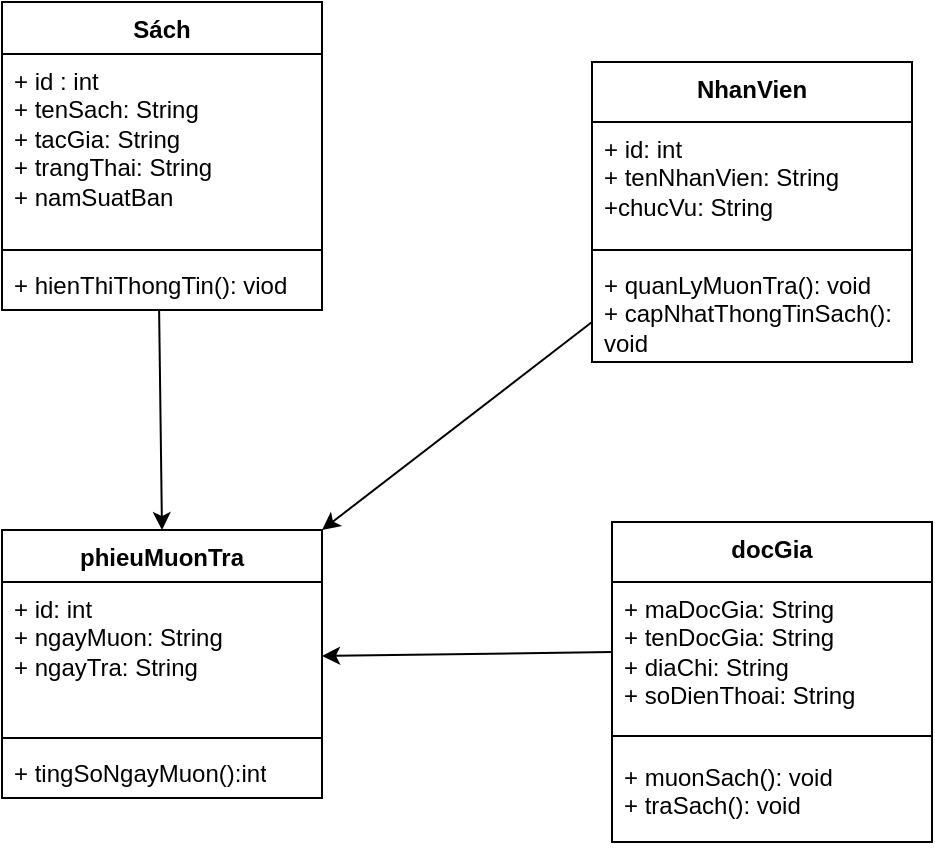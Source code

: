 <mxfile version="28.2.8">
  <diagram name="Trang-1" id="xQFOPRcrwQyla0gTDaXU">
    <mxGraphModel dx="1042" dy="574" grid="0" gridSize="10" guides="1" tooltips="1" connect="1" arrows="1" fold="1" page="1" pageScale="1" pageWidth="850" pageHeight="1100" math="0" shadow="0">
      <root>
        <mxCell id="0" />
        <mxCell id="1" parent="0" />
        <mxCell id="QJ-pWZHbtOgz1v50HMWv-1" value="Sách" style="swimlane;fontStyle=1;align=center;verticalAlign=top;childLayout=stackLayout;horizontal=1;startSize=26;horizontalStack=0;resizeParent=1;resizeParentMax=0;resizeLast=0;collapsible=1;marginBottom=0;whiteSpace=wrap;html=1;" parent="1" vertex="1">
          <mxGeometry x="150" y="130" width="160" height="154" as="geometry" />
        </mxCell>
        <mxCell id="QJ-pWZHbtOgz1v50HMWv-2" value="+ id : int&lt;div&gt;+ tenSach: String&lt;/div&gt;&lt;div&gt;+ tacGia: String&lt;/div&gt;&lt;div&gt;+ trangThai: String&lt;/div&gt;&lt;div&gt;+ namSuatBan&lt;/div&gt;" style="text;strokeColor=none;fillColor=none;align=left;verticalAlign=top;spacingLeft=4;spacingRight=4;overflow=hidden;rotatable=0;points=[[0,0.5],[1,0.5]];portConstraint=eastwest;whiteSpace=wrap;html=1;" parent="QJ-pWZHbtOgz1v50HMWv-1" vertex="1">
          <mxGeometry y="26" width="160" height="94" as="geometry" />
        </mxCell>
        <mxCell id="QJ-pWZHbtOgz1v50HMWv-3" value="" style="line;strokeWidth=1;fillColor=none;align=left;verticalAlign=middle;spacingTop=-1;spacingLeft=3;spacingRight=3;rotatable=0;labelPosition=right;points=[];portConstraint=eastwest;strokeColor=inherit;" parent="QJ-pWZHbtOgz1v50HMWv-1" vertex="1">
          <mxGeometry y="120" width="160" height="8" as="geometry" />
        </mxCell>
        <mxCell id="QJ-pWZHbtOgz1v50HMWv-4" value="+ hienThiThongTin(): viod" style="text;strokeColor=none;fillColor=none;align=left;verticalAlign=top;spacingLeft=4;spacingRight=4;overflow=hidden;rotatable=0;points=[[0,0.5],[1,0.5]];portConstraint=eastwest;whiteSpace=wrap;html=1;" parent="QJ-pWZHbtOgz1v50HMWv-1" vertex="1">
          <mxGeometry y="128" width="160" height="26" as="geometry" />
        </mxCell>
        <mxCell id="QJ-pWZHbtOgz1v50HMWv-5" value="NhanVien" style="swimlane;fontStyle=1;align=center;verticalAlign=top;childLayout=stackLayout;horizontal=1;startSize=30;horizontalStack=0;resizeParent=1;resizeParentMax=0;resizeLast=0;collapsible=1;marginBottom=0;whiteSpace=wrap;html=1;" parent="1" vertex="1">
          <mxGeometry x="445" y="160" width="160" height="150" as="geometry" />
        </mxCell>
        <mxCell id="QJ-pWZHbtOgz1v50HMWv-6" value="+ id: int&amp;nbsp;&lt;div&gt;+ tenNhanVien: String&lt;/div&gt;&lt;div&gt;+chucVu: String&lt;/div&gt;" style="text;strokeColor=none;fillColor=none;align=left;verticalAlign=top;spacingLeft=4;spacingRight=4;overflow=hidden;rotatable=0;points=[[0,0.5],[1,0.5]];portConstraint=eastwest;whiteSpace=wrap;html=1;" parent="QJ-pWZHbtOgz1v50HMWv-5" vertex="1">
          <mxGeometry y="30" width="160" height="60" as="geometry" />
        </mxCell>
        <mxCell id="QJ-pWZHbtOgz1v50HMWv-7" value="" style="line;strokeWidth=1;fillColor=none;align=left;verticalAlign=middle;spacingTop=-1;spacingLeft=3;spacingRight=3;rotatable=0;labelPosition=right;points=[];portConstraint=eastwest;strokeColor=inherit;" parent="QJ-pWZHbtOgz1v50HMWv-5" vertex="1">
          <mxGeometry y="90" width="160" height="8" as="geometry" />
        </mxCell>
        <mxCell id="QJ-pWZHbtOgz1v50HMWv-8" value="&lt;span style=&quot;text-align: center;&quot;&gt;+ quanLyMuonTra(): void&lt;/span&gt;&lt;br style=&quot;text-align: center;&quot;&gt;&lt;span style=&quot;text-align: center;&quot;&gt;+ capNhatThongTinSach(): void&lt;/span&gt;" style="text;strokeColor=none;fillColor=none;align=left;verticalAlign=top;spacingLeft=4;spacingRight=4;overflow=hidden;rotatable=0;points=[[0,0.5],[1,0.5]];portConstraint=eastwest;whiteSpace=wrap;html=1;" parent="QJ-pWZHbtOgz1v50HMWv-5" vertex="1">
          <mxGeometry y="98" width="160" height="52" as="geometry" />
        </mxCell>
        <mxCell id="QJ-pWZHbtOgz1v50HMWv-9" value="phieuMuonTra" style="swimlane;fontStyle=1;align=center;verticalAlign=top;childLayout=stackLayout;horizontal=1;startSize=26;horizontalStack=0;resizeParent=1;resizeParentMax=0;resizeLast=0;collapsible=1;marginBottom=0;whiteSpace=wrap;html=1;" parent="1" vertex="1">
          <mxGeometry x="150" y="394" width="160" height="134" as="geometry" />
        </mxCell>
        <mxCell id="QJ-pWZHbtOgz1v50HMWv-10" value="+ id: int&amp;nbsp;&lt;div&gt;+ ngayMuon: String&lt;/div&gt;&lt;div&gt;+ ngayTra: String&lt;/div&gt;" style="text;strokeColor=none;fillColor=none;align=left;verticalAlign=top;spacingLeft=4;spacingRight=4;overflow=hidden;rotatable=0;points=[[0,0.5],[1,0.5]];portConstraint=eastwest;whiteSpace=wrap;html=1;" parent="QJ-pWZHbtOgz1v50HMWv-9" vertex="1">
          <mxGeometry y="26" width="160" height="74" as="geometry" />
        </mxCell>
        <mxCell id="QJ-pWZHbtOgz1v50HMWv-11" value="" style="line;strokeWidth=1;fillColor=none;align=left;verticalAlign=middle;spacingTop=-1;spacingLeft=3;spacingRight=3;rotatable=0;labelPosition=right;points=[];portConstraint=eastwest;strokeColor=inherit;" parent="QJ-pWZHbtOgz1v50HMWv-9" vertex="1">
          <mxGeometry y="100" width="160" height="8" as="geometry" />
        </mxCell>
        <mxCell id="QJ-pWZHbtOgz1v50HMWv-12" value="+ tingSoNgayMuon():int" style="text;strokeColor=none;fillColor=none;align=left;verticalAlign=top;spacingLeft=4;spacingRight=4;overflow=hidden;rotatable=0;points=[[0,0.5],[1,0.5]];portConstraint=eastwest;whiteSpace=wrap;html=1;" parent="QJ-pWZHbtOgz1v50HMWv-9" vertex="1">
          <mxGeometry y="108" width="160" height="26" as="geometry" />
        </mxCell>
        <mxCell id="QJ-pWZHbtOgz1v50HMWv-13" value="docGia" style="swimlane;fontStyle=1;align=center;verticalAlign=top;childLayout=stackLayout;horizontal=1;startSize=30;horizontalStack=0;resizeParent=1;resizeParentMax=0;resizeLast=0;collapsible=1;marginBottom=0;whiteSpace=wrap;html=1;" parent="1" vertex="1">
          <mxGeometry x="455" y="390" width="160" height="160" as="geometry" />
        </mxCell>
        <mxCell id="QJ-pWZHbtOgz1v50HMWv-14" value="&lt;span style=&quot;text-align: center;&quot;&gt;+ maDocGia: String&lt;/span&gt;&lt;br style=&quot;text-align: center;&quot;&gt;&lt;span style=&quot;text-align: center;&quot;&gt;+ tenDocGia: String&lt;/span&gt;&lt;br style=&quot;text-align: center;&quot;&gt;&lt;span style=&quot;text-align: center;&quot;&gt;+ diaChi: String&lt;/span&gt;&lt;br style=&quot;text-align: center;&quot;&gt;&lt;span style=&quot;text-align: center;&quot;&gt;+ soDienThoai: String&lt;/span&gt;" style="text;strokeColor=none;fillColor=none;align=left;verticalAlign=top;spacingLeft=4;spacingRight=4;overflow=hidden;rotatable=0;points=[[0,0.5],[1,0.5]];portConstraint=eastwest;whiteSpace=wrap;html=1;" parent="QJ-pWZHbtOgz1v50HMWv-13" vertex="1">
          <mxGeometry y="30" width="160" height="70" as="geometry" />
        </mxCell>
        <mxCell id="QJ-pWZHbtOgz1v50HMWv-15" value="" style="line;strokeWidth=1;fillColor=none;align=left;verticalAlign=middle;spacingTop=-1;spacingLeft=3;spacingRight=3;rotatable=0;labelPosition=right;points=[];portConstraint=eastwest;strokeColor=inherit;" parent="QJ-pWZHbtOgz1v50HMWv-13" vertex="1">
          <mxGeometry y="100" width="160" height="14" as="geometry" />
        </mxCell>
        <mxCell id="QJ-pWZHbtOgz1v50HMWv-16" value="&lt;span style=&quot;text-align: center;&quot;&gt;+ muonSach(): void&lt;/span&gt;&lt;br style=&quot;text-align: center;&quot;&gt;&lt;span style=&quot;text-align: center;&quot;&gt;+ traSach(): void&lt;/span&gt;" style="text;strokeColor=none;fillColor=none;align=left;verticalAlign=top;spacingLeft=4;spacingRight=4;overflow=hidden;rotatable=0;points=[[0,0.5],[1,0.5]];portConstraint=eastwest;whiteSpace=wrap;html=1;" parent="QJ-pWZHbtOgz1v50HMWv-13" vertex="1">
          <mxGeometry y="114" width="160" height="46" as="geometry" />
        </mxCell>
        <mxCell id="QJ-pWZHbtOgz1v50HMWv-17" value="" style="endArrow=classic;html=1;rounded=0;entryX=0.5;entryY=0;entryDx=0;entryDy=0;exitX=0.491;exitY=1.008;exitDx=0;exitDy=0;exitPerimeter=0;" parent="1" source="QJ-pWZHbtOgz1v50HMWv-4" target="QJ-pWZHbtOgz1v50HMWv-9" edge="1">
          <mxGeometry width="50" height="50" relative="1" as="geometry">
            <mxPoint x="225" y="310" as="sourcePoint" />
            <mxPoint x="495" y="240" as="targetPoint" />
          </mxGeometry>
        </mxCell>
        <mxCell id="QJ-pWZHbtOgz1v50HMWv-18" value="" style="endArrow=classic;html=1;rounded=0;entryX=1;entryY=0;entryDx=0;entryDy=0;" parent="1" target="QJ-pWZHbtOgz1v50HMWv-9" edge="1">
          <mxGeometry width="50" height="50" relative="1" as="geometry">
            <mxPoint x="445" y="290" as="sourcePoint" />
            <mxPoint x="495" y="240" as="targetPoint" />
          </mxGeometry>
        </mxCell>
        <mxCell id="QJ-pWZHbtOgz1v50HMWv-19" value="" style="endArrow=classic;html=1;rounded=0;entryX=1;entryY=0.5;entryDx=0;entryDy=0;exitX=0;exitY=0.5;exitDx=0;exitDy=0;" parent="1" source="QJ-pWZHbtOgz1v50HMWv-14" target="QJ-pWZHbtOgz1v50HMWv-10" edge="1">
          <mxGeometry width="50" height="50" relative="1" as="geometry">
            <mxPoint x="445" y="290" as="sourcePoint" />
            <mxPoint x="495" y="240" as="targetPoint" />
          </mxGeometry>
        </mxCell>
      </root>
    </mxGraphModel>
  </diagram>
</mxfile>
